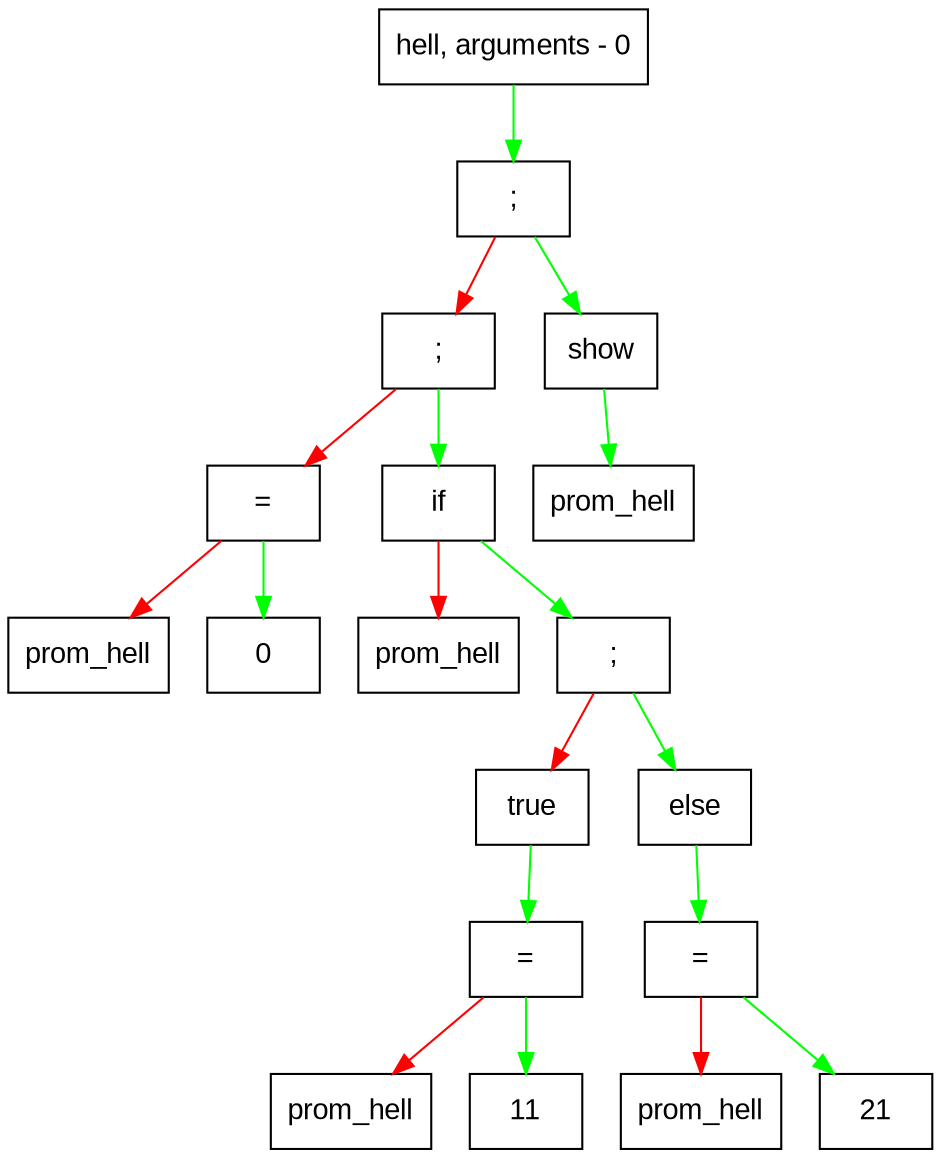 digraph G{
 size="100" node [shape = record, fontname = Arial];
    elem0000025ceccd1640[label = " { hell, arguments - 0} "];
edge [color = green];
elem0000025ceccd1640 -> elem0000025ceccd79a0;elem0000025ceccd79a0[label = " { ; } "];
edge [color = red];
elem0000025ceccd79a0 -> elem0000025ceccd7a60;edge [color = green];
elem0000025ceccd79a0 -> elem0000025ceccd7a20;elem0000025ceccd7a60[label = " { ; } "];
edge [color = red];
elem0000025ceccd7a60 -> elem0000025ceccd7ca0;edge [color = green];
elem0000025ceccd7a60 -> elem0000025ceccd6910;elem0000025ceccd7ca0[label = " { = } "];
edge [color = red];
elem0000025ceccd7ca0 -> elem0000025ceccd6810;edge [color = green];
elem0000025ceccd7ca0 -> elem0000025ceccd7c60;elem0000025ceccd6810[label = " {prom_hell} "];
elem0000025ceccd7c60[label = " {0} "];
elem0000025ceccd6910[label = " {if} "];
edge [color = red];
elem0000025ceccd6910 -> elem0000025ceccd6a30;edge [color = green];
elem0000025ceccd6910 -> elem0000025ceccd76a0;elem0000025ceccd6a30[label = " {prom_hell} "];
elem0000025ceccd76a0[label = " { ; } "];
edge [color = red];
elem0000025ceccd76a0 -> elem0000025ceccd6b50;edge [color = green];
elem0000025ceccd76a0 -> elem0000025ceccd7aa0;elem0000025ceccd6b50[label = " {true} "];
edge [color = green];
elem0000025ceccd6b50 -> elem0000025ceccd74b0;elem0000025ceccd74b0[label = " { = } "];
edge [color = red];
elem0000025ceccd74b0 -> elem0000025ceccd7450;edge [color = green];
elem0000025ceccd74b0 -> elem0000025ceccd7960;elem0000025ceccd7450[label = " {prom_hell} "];
elem0000025ceccd7960[label = " {11} "];
elem0000025ceccd7aa0[label = " {else} "];
edge [color = green];
elem0000025ceccd7aa0 -> elem0000025ceccd79e0;elem0000025ceccd79e0[label = " { = } "];
edge [color = red];
elem0000025ceccd79e0 -> elem0000025ceccd7b20;edge [color = green];
elem0000025ceccd79e0 -> elem0000025ceccd7b60;elem0000025ceccd7b20[label = " {prom_hell} "];
elem0000025ceccd7b60[label = " {21} "];
elem0000025ceccd7a20[label = " {show} "];
edge [color = green];
elem0000025ceccd7a20 -> elem0000025ceccd7560;elem0000025ceccd7560[label = " {prom_hell} "];
}